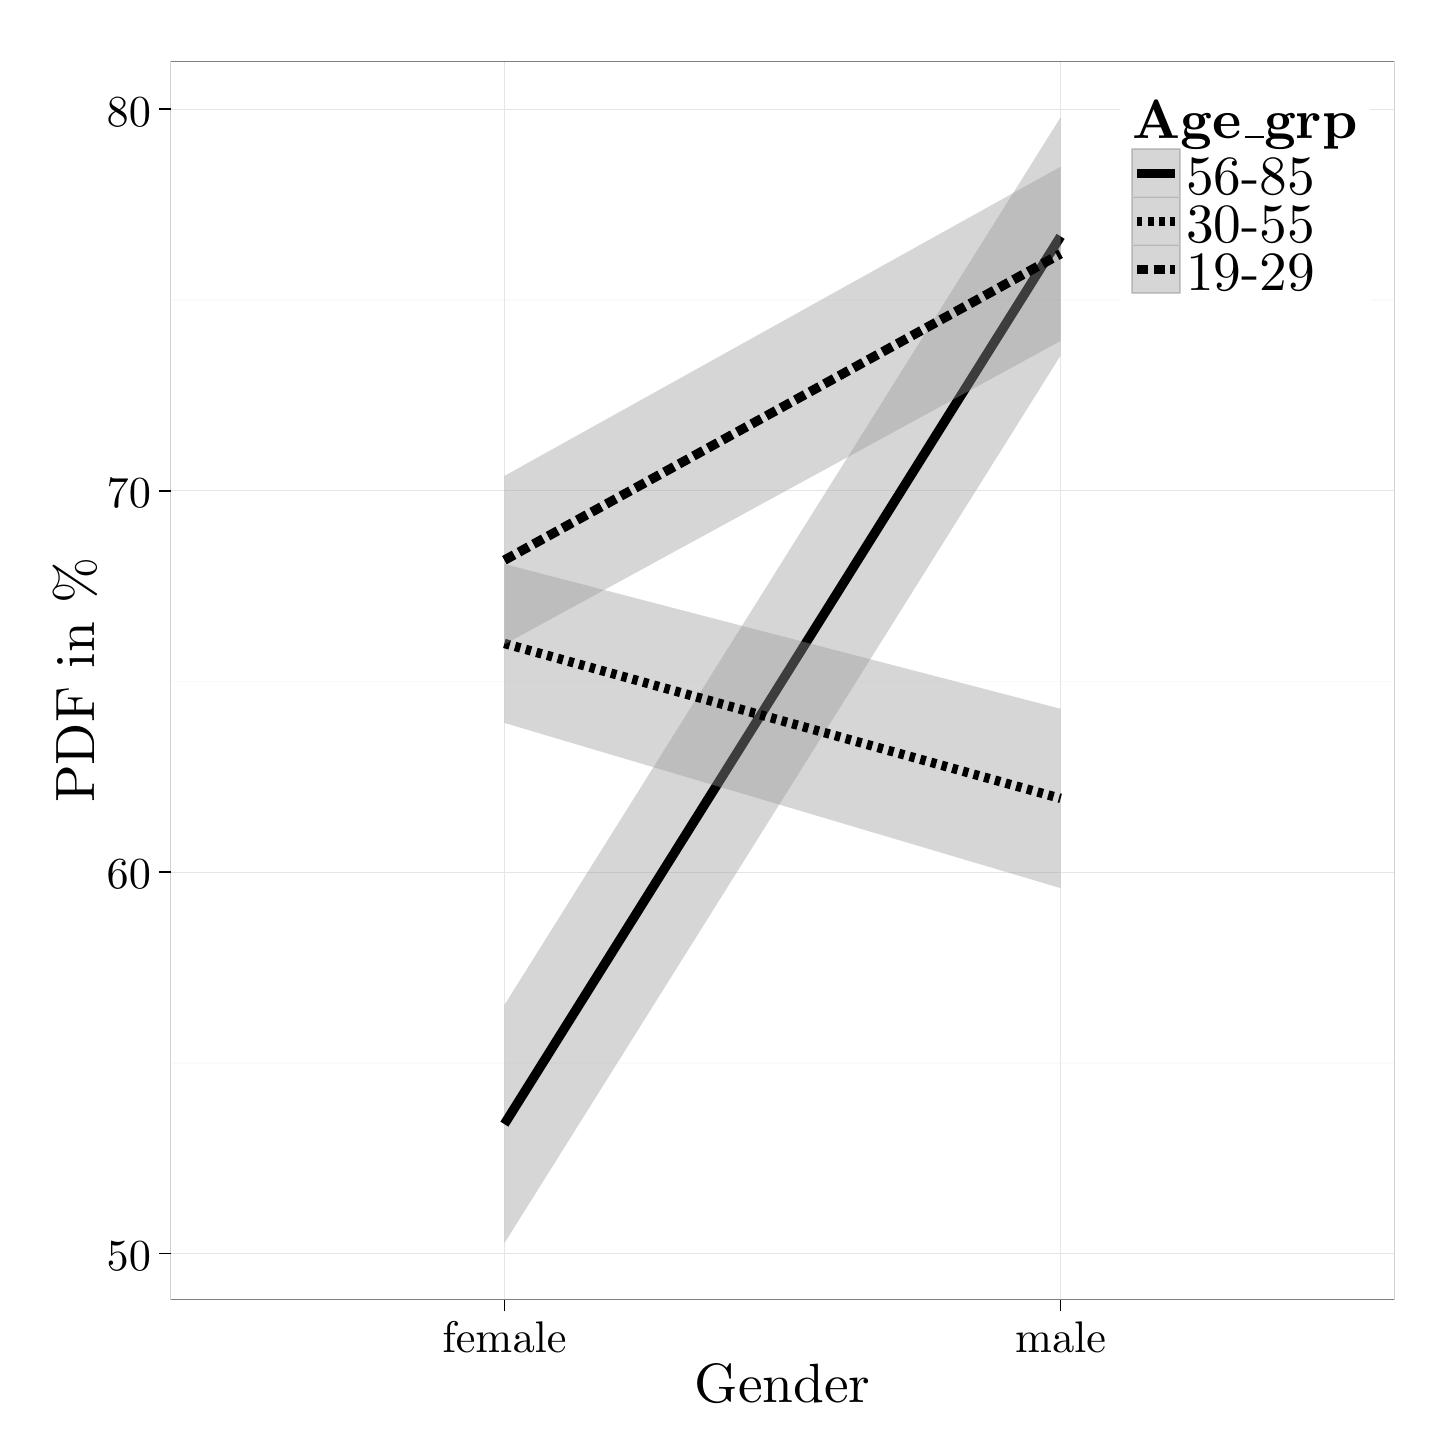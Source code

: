 % Created by tikzDevice version 0.8.1 on 2016-02-09 02:17:24
% !TEX encoding = UTF-8 Unicode
\begin{tikzpicture}[x=1pt,y=1pt]
\definecolor{fillColor}{RGB}{255,255,255}
\path[use as bounding box,fill=fillColor,fill opacity=0.00] (0,0) rectangle (505.89,505.89);
\begin{scope}
\path[clip] (  0.00,  0.00) rectangle (505.89,505.89);
\definecolor{drawColor}{RGB}{255,255,255}
\definecolor{fillColor}{RGB}{255,255,255}

\path[draw=drawColor,line width= 0.6pt,line join=round,line cap=round,fill=fillColor] (  0.00, -0.00) rectangle (505.89,505.89);
\end{scope}
\begin{scope}
\path[clip] ( 51.66, 46.31) rectangle (493.85,493.84);
\definecolor{fillColor}{RGB}{255,255,255}

\path[fill=fillColor] ( 51.66, 46.31) rectangle (493.84,493.84);
\definecolor{drawColor}{gray}{0.98}

\path[draw=drawColor,line width= 0.6pt,line join=round] ( 51.66,131.81) --
	(493.85,131.81);

\path[draw=drawColor,line width= 0.6pt,line join=round] ( 51.66,269.63) --
	(493.85,269.63);

\path[draw=drawColor,line width= 0.6pt,line join=round] ( 51.66,407.46) --
	(493.85,407.46);
\definecolor{drawColor}{gray}{0.90}

\path[draw=drawColor,line width= 0.2pt,line join=round] ( 51.66, 62.89) --
	(493.85, 62.89);

\path[draw=drawColor,line width= 0.2pt,line join=round] ( 51.66,200.72) --
	(493.85,200.72);

\path[draw=drawColor,line width= 0.2pt,line join=round] ( 51.66,338.55) --
	(493.85,338.55);

\path[draw=drawColor,line width= 0.2pt,line join=round] ( 51.66,476.38) --
	(493.85,476.38);

\path[draw=drawColor,line width= 0.2pt,line join=round] (172.26, 46.31) --
	(172.26,493.84);

\path[draw=drawColor,line width= 0.2pt,line join=round] (373.25, 46.31) --
	(373.25,493.84);
\definecolor{fillColor}{RGB}{153,153,153}

\path[fill=fillColor,fill opacity=0.40] (172.26,152.72) --
	(373.25,473.50) --
	(373.25,387.44) --
	(172.26, 66.65) --
	cycle;
\definecolor{drawColor}{RGB}{0,0,0}

\path[draw=drawColor,line width= 3.4pt,line join=round] (172.26,109.68) --
	(373.25,430.47);

\path[fill=fillColor,fill opacity=0.40] (172.26,312.08) --
	(373.25,259.77) --
	(373.25,194.96) --
	(172.26,254.66) --
	cycle;

\path[draw=drawColor,line width= 3.4pt,dash pattern=on 2pt off 2pt ,line join=round] (172.26,283.37) --
	(373.25,227.37);

\path[fill=fillColor,fill opacity=0.40] (172.26,343.90) --
	(373.25,455.64) --
	(373.25,392.70) --
	(172.26,283.03) --
	cycle;

\path[draw=drawColor,line width= 3.4pt,dash pattern=on 4pt off 2pt ,line join=round] (172.26,313.47) --
	(373.25,424.17);
\definecolor{drawColor}{gray}{0.50}

\path[draw=drawColor,line width= 0.6pt,line join=round,line cap=round] ( 51.66, 46.31) rectangle (493.84,493.84);
\end{scope}
\begin{scope}
\path[clip] (  0.00,  0.00) rectangle (505.89,505.89);
\definecolor{drawColor}{RGB}{0,0,0}

\node[text=drawColor,anchor=base east,inner sep=0pt, outer sep=0pt, scale=  1.60] at ( 44.55, 56.86) {50};

\node[text=drawColor,anchor=base east,inner sep=0pt, outer sep=0pt, scale=  1.60] at ( 44.55,194.69) {60};

\node[text=drawColor,anchor=base east,inner sep=0pt, outer sep=0pt, scale=  1.60] at ( 44.55,332.52) {70};

\node[text=drawColor,anchor=base east,inner sep=0pt, outer sep=0pt, scale=  1.60] at ( 44.55,470.34) {80};
\end{scope}
\begin{scope}
\path[clip] (  0.00,  0.00) rectangle (505.89,505.89);
\definecolor{drawColor}{RGB}{0,0,0}

\path[draw=drawColor,line width= 0.6pt,line join=round] ( 47.39, 62.89) --
	( 51.66, 62.89);

\path[draw=drawColor,line width= 0.6pt,line join=round] ( 47.39,200.72) --
	( 51.66,200.72);

\path[draw=drawColor,line width= 0.6pt,line join=round] ( 47.39,338.55) --
	( 51.66,338.55);

\path[draw=drawColor,line width= 0.6pt,line join=round] ( 47.39,476.38) --
	( 51.66,476.38);
\end{scope}
\begin{scope}
\path[clip] (  0.00,  0.00) rectangle (505.89,505.89);
\definecolor{drawColor}{RGB}{0,0,0}

\path[draw=drawColor,line width= 0.6pt,line join=round] (172.26, 42.04) --
	(172.26, 46.31);

\path[draw=drawColor,line width= 0.6pt,line join=round] (373.25, 42.04) --
	(373.25, 46.31);
\end{scope}
\begin{scope}
\path[clip] (  0.00,  0.00) rectangle (505.89,505.89);
\definecolor{drawColor}{RGB}{0,0,0}

\node[text=drawColor,anchor=base,inner sep=0pt, outer sep=0pt, scale=  1.60] at (172.26, 27.13) {female};

\node[text=drawColor,anchor=base,inner sep=0pt, outer sep=0pt, scale=  1.60] at (373.25, 27.13) {male};
\end{scope}
\begin{scope}
\path[clip] (  0.00,  0.00) rectangle (505.89,505.89);
\definecolor{drawColor}{RGB}{0,0,0}

\node[text=drawColor,anchor=base,inner sep=0pt, outer sep=0pt, scale=  2.00] at (272.75,  9.03) {Gender};
\end{scope}
\begin{scope}
\path[clip] (  0.00,  0.00) rectangle (505.89,505.89);
\definecolor{drawColor}{RGB}{0,0,0}

\node[text=drawColor,rotate= 90.00,anchor=base,inner sep=0pt, outer sep=0pt, scale=  2.00] at ( 24.12,270.08) {PDF in {\%}};
\end{scope}
\begin{scope}
\path[clip] (  0.00,  0.00) rectangle (505.89,505.89);
\definecolor{fillColor}{RGB}{255,255,255}

\path[fill=fillColor] (394.82,405.66) rectangle (484.98,484.98);
\end{scope}
\begin{scope}
\path[clip] (  0.00,  0.00) rectangle (505.89,505.89);
\definecolor{drawColor}{RGB}{0,0,0}

\node[text=drawColor,anchor=base west,inner sep=0pt, outer sep=0pt, scale=  2.00] at (399.08,465.96) {\bfseries Age{\_{}}grp};
\end{scope}
\begin{scope}
\path[clip] (  0.00,  0.00) rectangle (505.89,505.89);
\definecolor{drawColor}{gray}{0.80}
\definecolor{fillColor}{RGB}{255,255,255}

\path[draw=drawColor,line width= 0.6pt,line join=round,line cap=round,fill=fillColor] (399.08,444.61) rectangle (416.43,461.96);
\end{scope}
\begin{scope}
\path[clip] (  0.00,  0.00) rectangle (505.89,505.89);
\definecolor{fillColor}{RGB}{153,153,153}

\path[fill=fillColor,fill opacity=0.40] (399.08,444.61) rectangle (416.43,461.96);
\definecolor{drawColor}{RGB}{0,0,0}

\path[draw=drawColor,line width= 3.4pt,line join=round] (400.82,453.29) -- (414.69,453.29);
\end{scope}
\begin{scope}
\path[clip] (  0.00,  0.00) rectangle (505.89,505.89);
\definecolor{drawColor}{gray}{0.80}
\definecolor{fillColor}{RGB}{255,255,255}

\path[draw=drawColor,line width= 0.6pt,line join=round,line cap=round,fill=fillColor] (399.08,427.27) rectangle (416.43,444.61);
\end{scope}
\begin{scope}
\path[clip] (  0.00,  0.00) rectangle (505.89,505.89);
\definecolor{fillColor}{RGB}{153,153,153}

\path[fill=fillColor,fill opacity=0.40] (399.08,427.27) rectangle (416.43,444.61);
\definecolor{drawColor}{RGB}{0,0,0}

\path[draw=drawColor,line width= 3.4pt,dash pattern=on 2pt off 2pt ,line join=round] (400.82,435.94) -- (414.69,435.94);
\end{scope}
\begin{scope}
\path[clip] (  0.00,  0.00) rectangle (505.89,505.89);
\definecolor{drawColor}{gray}{0.80}
\definecolor{fillColor}{RGB}{255,255,255}

\path[draw=drawColor,line width= 0.6pt,line join=round,line cap=round,fill=fillColor] (399.08,409.92) rectangle (416.43,427.27);
\end{scope}
\begin{scope}
\path[clip] (  0.00,  0.00) rectangle (505.89,505.89);
\definecolor{fillColor}{RGB}{153,153,153}

\path[fill=fillColor,fill opacity=0.40] (399.08,409.92) rectangle (416.43,427.27);
\definecolor{drawColor}{RGB}{0,0,0}

\path[draw=drawColor,line width= 3.4pt,dash pattern=on 4pt off 2pt ,line join=round] (400.82,418.60) -- (414.69,418.60);
\end{scope}
\begin{scope}
\path[clip] (  0.00,  0.00) rectangle (505.89,505.89);
\definecolor{drawColor}{RGB}{0,0,0}

\node[text=drawColor,anchor=base west,inner sep=0pt, outer sep=0pt, scale=  2.00] at (418.60,445.75) {56-85};
\end{scope}
\begin{scope}
\path[clip] (  0.00,  0.00) rectangle (505.89,505.89);
\definecolor{drawColor}{RGB}{0,0,0}

\node[text=drawColor,anchor=base west,inner sep=0pt, outer sep=0pt, scale=  2.00] at (418.60,428.40) {30-55};
\end{scope}
\begin{scope}
\path[clip] (  0.00,  0.00) rectangle (505.89,505.89);
\definecolor{drawColor}{RGB}{0,0,0}

\node[text=drawColor,anchor=base west,inner sep=0pt, outer sep=0pt, scale=  2.00] at (418.60,411.06) {19-29};
\end{scope}
\end{tikzpicture}
